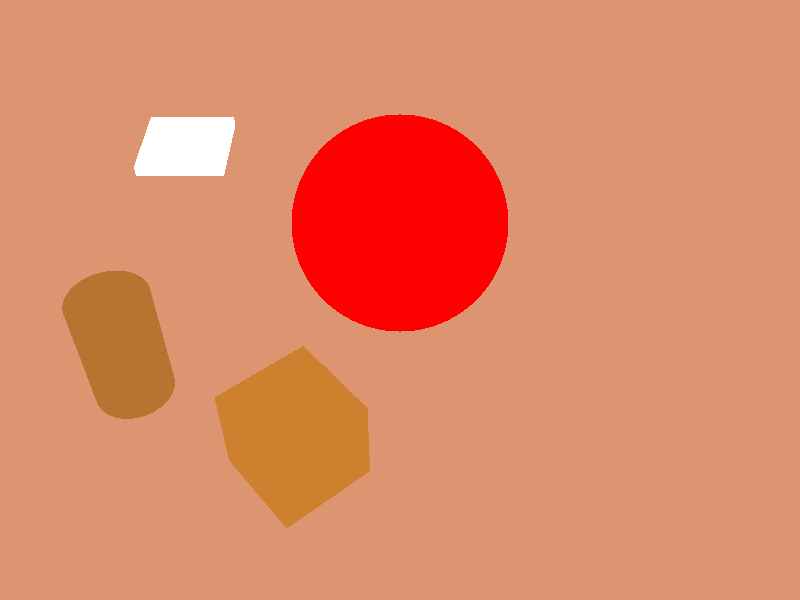 // Persistence Of Vision raytracer version 3.5 sample file.
// Area_light example
// File by Steve Anger
//
// -w320 -h240
// -w800 -h600 +a0.3

global_settings { 
  assumed_gamma 2.2 
  max_trace_level 5
}

#include "colors.inc"
#include "shapes.inc"
#include "textures.inc"

camera {
   location <0, 45, -45>
   direction <0, 0, 1.5>
   look_at <0, 0, 0>
}

light_source {
   <-10, 20, -10> color White

   area_light <4, 0, 0>, <0, 0, 4>, 9, 9
   adaptive 1
   jitter

   // Show what the light source looks like
   looks_like {
      box {
         <-2, 0, -2>, <2, 0.5, 2>
         pigment { White } finish { Luminous }
      }
   }
}

// Floor
plane { y, 0
   pigment { Tan }
   finish {
      crand 0.015
      ambient 0.12
      diffuse 0.8
   }
}


// A few simple objects to cast some fuzzy shadows

sphere {
   <0, 7, 0>, 7

   pigment { Red }
   finish {
      ambient 0.1
      diffuse 0.7
      phong 1
      phong_size 80
   }
}

box {
   <-3, -3, -3>, <3, 3, 3>

   pigment { Gold filter 0.92 }
   finish {
      ambient 0.1
      diffuse 0.7
      phong 1
      phong_size 50
   }
   interior{
      ior 1.3
   }

   rotate -40*y
   translate <-6, 3, -14>
}

cylinder {
   <0, -4, 0>, <0, 4, 0>, 2.5

   translate <-17, 4, -8>
// texture { Copper_Metal } - AAC reflection making this look wierd...
   pigment { Copper }
   finish {
        ambient 0.1
        diffuse 0.7
        phong 1
        phong_size 60
    }
}
